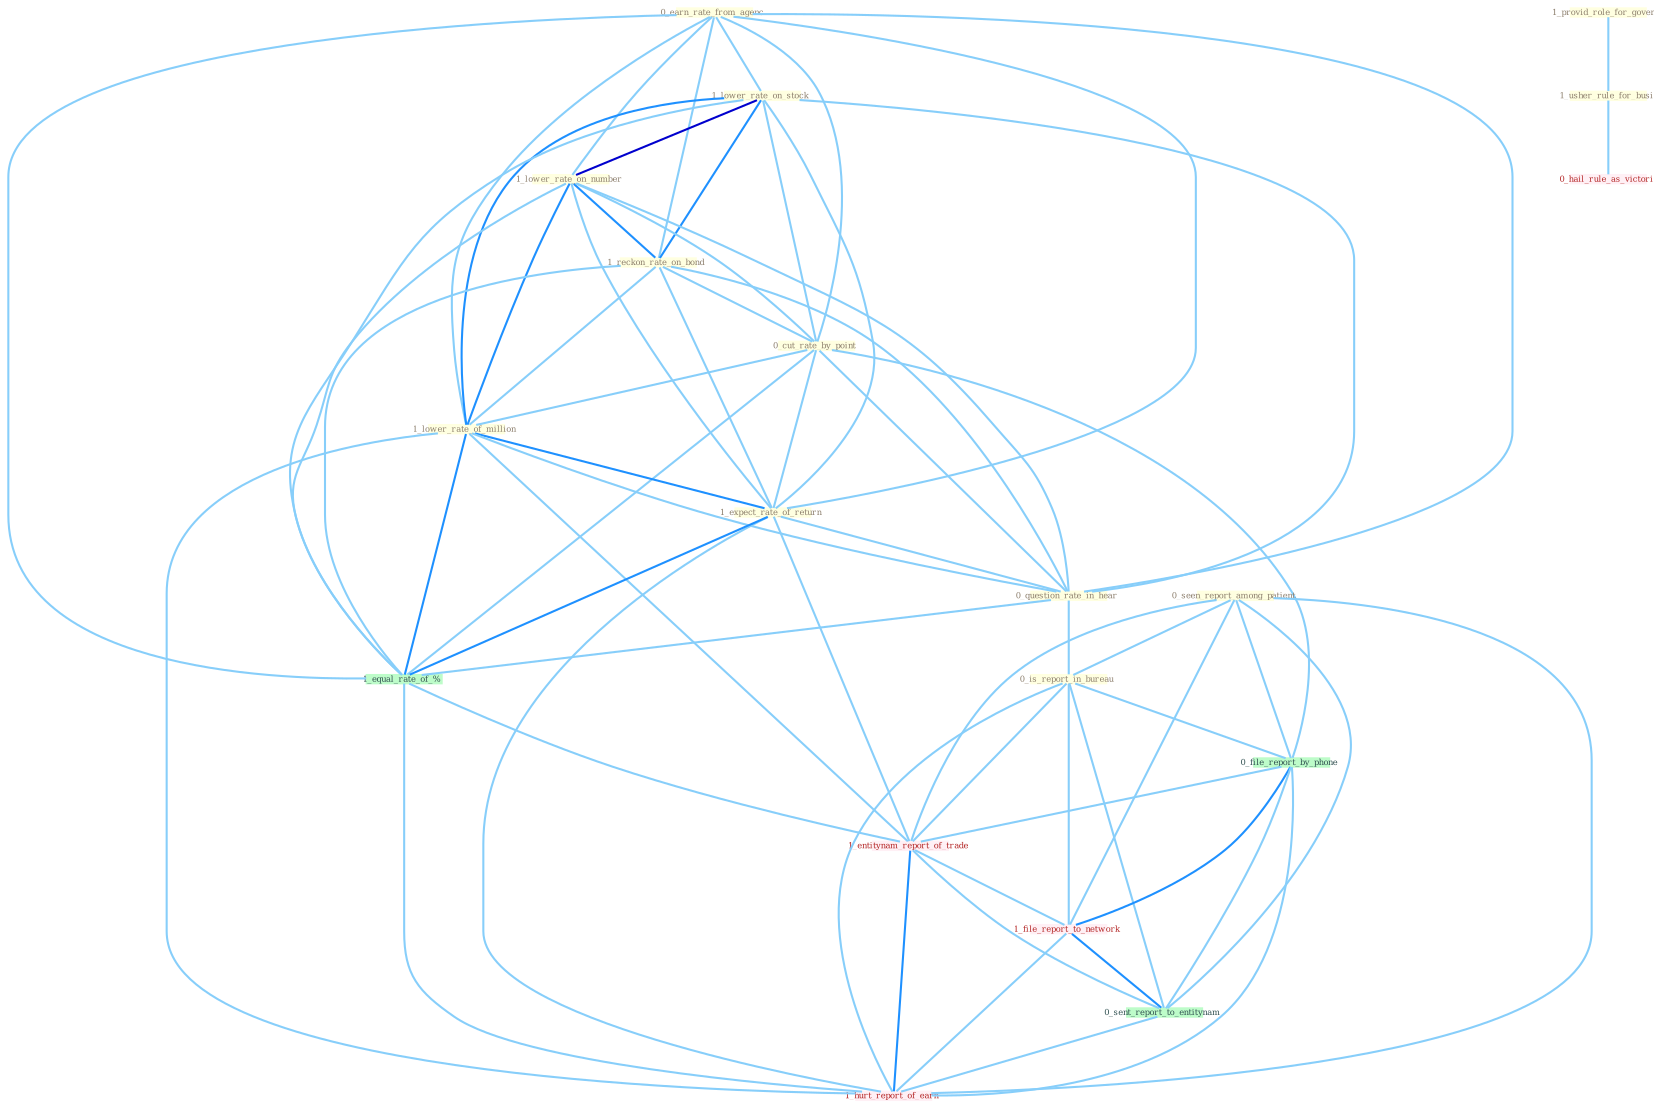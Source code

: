 Graph G{ 
    node
    [shape=polygon,style=filled,width=.5,height=.06,color="#BDFCC9",fixedsize=true,fontsize=4,
    fontcolor="#2f4f4f"];
    {node
    [color="#ffffe0", fontcolor="#8b7d6b"] "0_earn_rate_from_agenc " "1_lower_rate_on_stock " "1_lower_rate_on_number " "1_reckon_rate_on_bond " "0_cut_rate_by_point " "1_lower_rate_of_million " "1_expect_rate_of_return " "0_question_rate_in_hear " "1_provid_role_for_govern " "0_seen_report_among_patient " "1_usher_rule_for_busi " "0_is_report_in_bureau "}
{node [color="#fff0f5", fontcolor="#b22222"] "1_entitynam_report_of_trade " "1_file_report_to_network " "0_hail_rule_as_victori " "1_hurt_report_of_earn "}
edge [color="#B0E2FF"];

	"0_earn_rate_from_agenc " -- "1_lower_rate_on_stock " [w="1", color="#87cefa" ];
	"0_earn_rate_from_agenc " -- "1_lower_rate_on_number " [w="1", color="#87cefa" ];
	"0_earn_rate_from_agenc " -- "1_reckon_rate_on_bond " [w="1", color="#87cefa" ];
	"0_earn_rate_from_agenc " -- "0_cut_rate_by_point " [w="1", color="#87cefa" ];
	"0_earn_rate_from_agenc " -- "1_lower_rate_of_million " [w="1", color="#87cefa" ];
	"0_earn_rate_from_agenc " -- "1_expect_rate_of_return " [w="1", color="#87cefa" ];
	"0_earn_rate_from_agenc " -- "0_question_rate_in_hear " [w="1", color="#87cefa" ];
	"0_earn_rate_from_agenc " -- "1_equal_rate_of_% " [w="1", color="#87cefa" ];
	"1_lower_rate_on_stock " -- "1_lower_rate_on_number " [w="3", color="#0000cd" , len=0.6];
	"1_lower_rate_on_stock " -- "1_reckon_rate_on_bond " [w="2", color="#1e90ff" , len=0.8];
	"1_lower_rate_on_stock " -- "0_cut_rate_by_point " [w="1", color="#87cefa" ];
	"1_lower_rate_on_stock " -- "1_lower_rate_of_million " [w="2", color="#1e90ff" , len=0.8];
	"1_lower_rate_on_stock " -- "1_expect_rate_of_return " [w="1", color="#87cefa" ];
	"1_lower_rate_on_stock " -- "0_question_rate_in_hear " [w="1", color="#87cefa" ];
	"1_lower_rate_on_stock " -- "1_equal_rate_of_% " [w="1", color="#87cefa" ];
	"1_lower_rate_on_number " -- "1_reckon_rate_on_bond " [w="2", color="#1e90ff" , len=0.8];
	"1_lower_rate_on_number " -- "0_cut_rate_by_point " [w="1", color="#87cefa" ];
	"1_lower_rate_on_number " -- "1_lower_rate_of_million " [w="2", color="#1e90ff" , len=0.8];
	"1_lower_rate_on_number " -- "1_expect_rate_of_return " [w="1", color="#87cefa" ];
	"1_lower_rate_on_number " -- "0_question_rate_in_hear " [w="1", color="#87cefa" ];
	"1_lower_rate_on_number " -- "1_equal_rate_of_% " [w="1", color="#87cefa" ];
	"1_reckon_rate_on_bond " -- "0_cut_rate_by_point " [w="1", color="#87cefa" ];
	"1_reckon_rate_on_bond " -- "1_lower_rate_of_million " [w="1", color="#87cefa" ];
	"1_reckon_rate_on_bond " -- "1_expect_rate_of_return " [w="1", color="#87cefa" ];
	"1_reckon_rate_on_bond " -- "0_question_rate_in_hear " [w="1", color="#87cefa" ];
	"1_reckon_rate_on_bond " -- "1_equal_rate_of_% " [w="1", color="#87cefa" ];
	"0_cut_rate_by_point " -- "1_lower_rate_of_million " [w="1", color="#87cefa" ];
	"0_cut_rate_by_point " -- "1_expect_rate_of_return " [w="1", color="#87cefa" ];
	"0_cut_rate_by_point " -- "0_question_rate_in_hear " [w="1", color="#87cefa" ];
	"0_cut_rate_by_point " -- "0_file_report_by_phone " [w="1", color="#87cefa" ];
	"0_cut_rate_by_point " -- "1_equal_rate_of_% " [w="1", color="#87cefa" ];
	"1_lower_rate_of_million " -- "1_expect_rate_of_return " [w="2", color="#1e90ff" , len=0.8];
	"1_lower_rate_of_million " -- "0_question_rate_in_hear " [w="1", color="#87cefa" ];
	"1_lower_rate_of_million " -- "1_equal_rate_of_% " [w="2", color="#1e90ff" , len=0.8];
	"1_lower_rate_of_million " -- "1_entitynam_report_of_trade " [w="1", color="#87cefa" ];
	"1_lower_rate_of_million " -- "1_hurt_report_of_earn " [w="1", color="#87cefa" ];
	"1_expect_rate_of_return " -- "0_question_rate_in_hear " [w="1", color="#87cefa" ];
	"1_expect_rate_of_return " -- "1_equal_rate_of_% " [w="2", color="#1e90ff" , len=0.8];
	"1_expect_rate_of_return " -- "1_entitynam_report_of_trade " [w="1", color="#87cefa" ];
	"1_expect_rate_of_return " -- "1_hurt_report_of_earn " [w="1", color="#87cefa" ];
	"0_question_rate_in_hear " -- "0_is_report_in_bureau " [w="1", color="#87cefa" ];
	"0_question_rate_in_hear " -- "1_equal_rate_of_% " [w="1", color="#87cefa" ];
	"1_provid_role_for_govern " -- "1_usher_rule_for_busi " [w="1", color="#87cefa" ];
	"0_seen_report_among_patient " -- "0_is_report_in_bureau " [w="1", color="#87cefa" ];
	"0_seen_report_among_patient " -- "0_file_report_by_phone " [w="1", color="#87cefa" ];
	"0_seen_report_among_patient " -- "1_entitynam_report_of_trade " [w="1", color="#87cefa" ];
	"0_seen_report_among_patient " -- "1_file_report_to_network " [w="1", color="#87cefa" ];
	"0_seen_report_among_patient " -- "0_sent_report_to_entitynam " [w="1", color="#87cefa" ];
	"0_seen_report_among_patient " -- "1_hurt_report_of_earn " [w="1", color="#87cefa" ];
	"1_usher_rule_for_busi " -- "0_hail_rule_as_victori " [w="1", color="#87cefa" ];
	"0_is_report_in_bureau " -- "0_file_report_by_phone " [w="1", color="#87cefa" ];
	"0_is_report_in_bureau " -- "1_entitynam_report_of_trade " [w="1", color="#87cefa" ];
	"0_is_report_in_bureau " -- "1_file_report_to_network " [w="1", color="#87cefa" ];
	"0_is_report_in_bureau " -- "0_sent_report_to_entitynam " [w="1", color="#87cefa" ];
	"0_is_report_in_bureau " -- "1_hurt_report_of_earn " [w="1", color="#87cefa" ];
	"0_file_report_by_phone " -- "1_entitynam_report_of_trade " [w="1", color="#87cefa" ];
	"0_file_report_by_phone " -- "1_file_report_to_network " [w="2", color="#1e90ff" , len=0.8];
	"0_file_report_by_phone " -- "0_sent_report_to_entitynam " [w="1", color="#87cefa" ];
	"0_file_report_by_phone " -- "1_hurt_report_of_earn " [w="1", color="#87cefa" ];
	"1_equal_rate_of_% " -- "1_entitynam_report_of_trade " [w="1", color="#87cefa" ];
	"1_equal_rate_of_% " -- "1_hurt_report_of_earn " [w="1", color="#87cefa" ];
	"1_entitynam_report_of_trade " -- "1_file_report_to_network " [w="1", color="#87cefa" ];
	"1_entitynam_report_of_trade " -- "0_sent_report_to_entitynam " [w="1", color="#87cefa" ];
	"1_entitynam_report_of_trade " -- "1_hurt_report_of_earn " [w="2", color="#1e90ff" , len=0.8];
	"1_file_report_to_network " -- "0_sent_report_to_entitynam " [w="2", color="#1e90ff" , len=0.8];
	"1_file_report_to_network " -- "1_hurt_report_of_earn " [w="1", color="#87cefa" ];
	"0_sent_report_to_entitynam " -- "1_hurt_report_of_earn " [w="1", color="#87cefa" ];
}